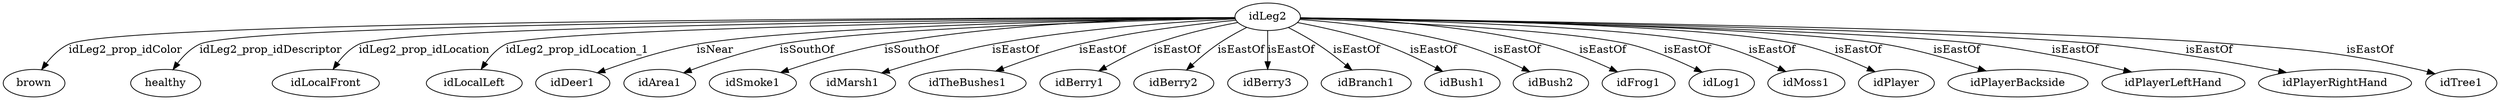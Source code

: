 strict digraph  {
idLeg2 [node_type=entity_node];
brown [node_type=property_node];
healthy [node_type=property_node];
idLocalFront [node_type=property_node];
idLocalLeft [node_type=property_node];
idDeer1 [node_type=entity_node];
idArea1 [node_type=entity_node];
idSmoke1 [node_type=entity_node];
idMarsh1 [node_type=entity_node];
idTheBushes1 [node_type=entity_node];
idBerry1 [node_type=entity_node];
idBerry2 [node_type=entity_node];
idBerry3 [node_type=entity_node];
idBranch1 [node_type=entity_node];
idBush1 [node_type=entity_node];
idBush2 [node_type=entity_node];
idFrog1 [node_type=entity_node];
idLog1 [node_type=entity_node];
idMoss1 [node_type=entity_node];
idPlayer [node_type=entity_node];
idPlayerBackside [node_type=entity_node];
idPlayerLeftHand [node_type=entity_node];
idPlayerRightHand [node_type=entity_node];
idTree1 [node_type=entity_node];
idLeg2 -> brown  [edge_type=property, label=idLeg2_prop_idColor];
idLeg2 -> healthy  [edge_type=property, label=idLeg2_prop_idDescriptor];
idLeg2 -> idLocalFront  [edge_type=property, label=idLeg2_prop_idLocation];
idLeg2 -> idLocalLeft  [edge_type=property, label=idLeg2_prop_idLocation_1];
idLeg2 -> idDeer1  [edge_type=relationship, label=isNear];
idLeg2 -> idArea1  [edge_type=relationship, label=isSouthOf];
idLeg2 -> idSmoke1  [edge_type=relationship, label=isSouthOf];
idLeg2 -> idMarsh1  [edge_type=relationship, label=isEastOf];
idLeg2 -> idTheBushes1  [edge_type=relationship, label=isEastOf];
idLeg2 -> idBerry1  [edge_type=relationship, label=isEastOf];
idLeg2 -> idBerry2  [edge_type=relationship, label=isEastOf];
idLeg2 -> idBerry3  [edge_type=relationship, label=isEastOf];
idLeg2 -> idBranch1  [edge_type=relationship, label=isEastOf];
idLeg2 -> idBush1  [edge_type=relationship, label=isEastOf];
idLeg2 -> idBush2  [edge_type=relationship, label=isEastOf];
idLeg2 -> idFrog1  [edge_type=relationship, label=isEastOf];
idLeg2 -> idLog1  [edge_type=relationship, label=isEastOf];
idLeg2 -> idMoss1  [edge_type=relationship, label=isEastOf];
idLeg2 -> idPlayer  [edge_type=relationship, label=isEastOf];
idLeg2 -> idPlayerBackside  [edge_type=relationship, label=isEastOf];
idLeg2 -> idPlayerLeftHand  [edge_type=relationship, label=isEastOf];
idLeg2 -> idPlayerRightHand  [edge_type=relationship, label=isEastOf];
idLeg2 -> idTree1  [edge_type=relationship, label=isEastOf];
}
